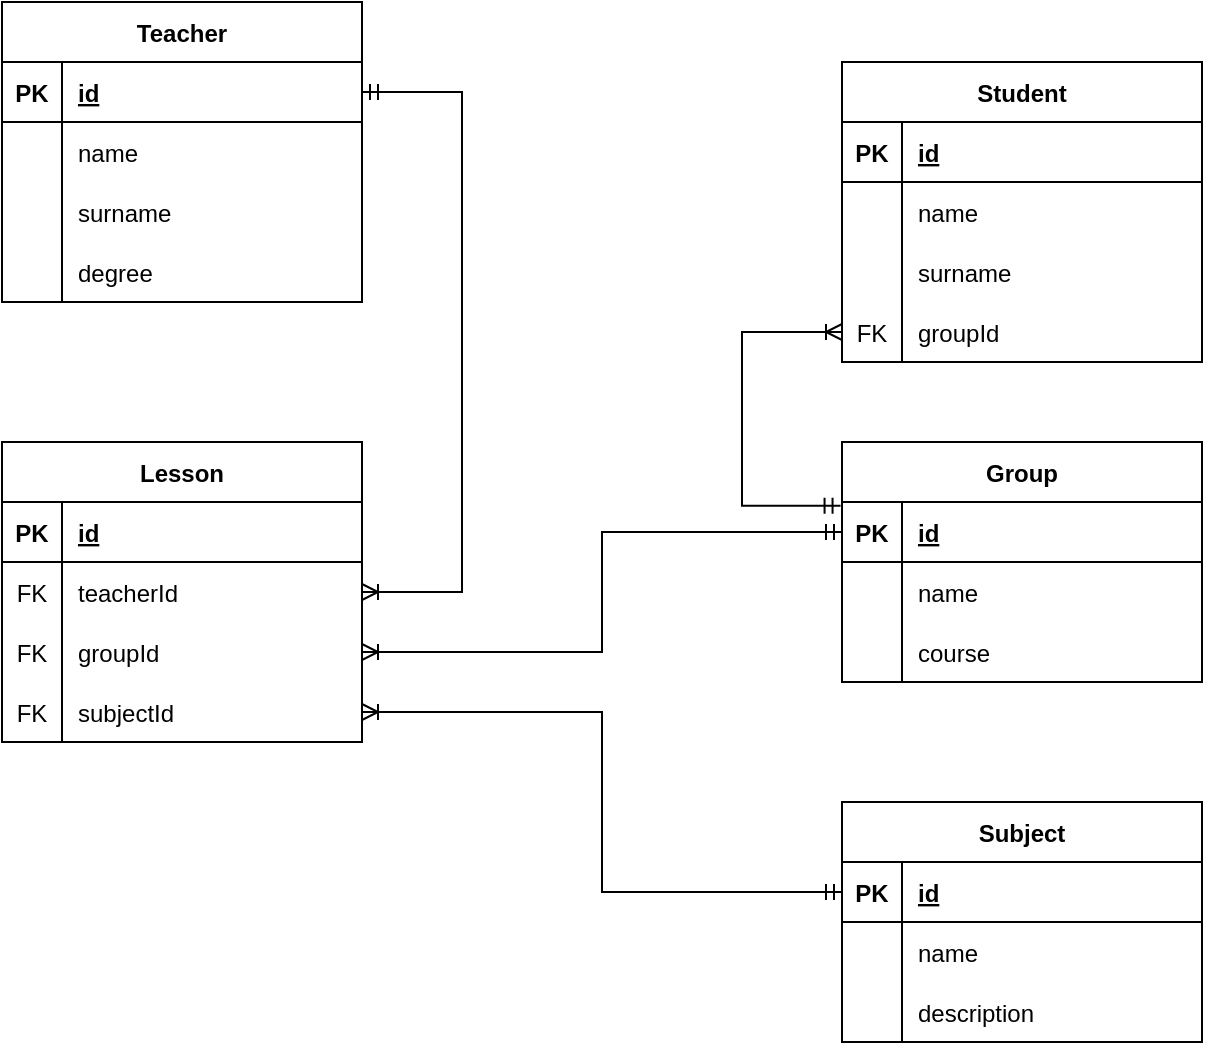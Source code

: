 <mxfile version="20.8.5" type="device"><diagram id="BZ44VCZ7T1BXIDj0Dg8H" name="Страница 1"><mxGraphModel dx="1434" dy="796" grid="1" gridSize="10" guides="1" tooltips="1" connect="1" arrows="1" fold="1" page="1" pageScale="1" pageWidth="827" pageHeight="1169" math="0" shadow="0"><root><mxCell id="0"/><mxCell id="1" parent="0"/><mxCell id="q9cWxl9oD0xAKSiCsaUz-1" value="Teacher" style="shape=table;startSize=30;container=1;collapsible=1;childLayout=tableLayout;fixedRows=1;rowLines=0;fontStyle=1;align=center;resizeLast=1;" parent="1" vertex="1"><mxGeometry x="60" y="20" width="180" height="150" as="geometry"/></mxCell><mxCell id="q9cWxl9oD0xAKSiCsaUz-2" value="" style="shape=tableRow;horizontal=0;startSize=0;swimlaneHead=0;swimlaneBody=0;fillColor=none;collapsible=0;dropTarget=0;points=[[0,0.5],[1,0.5]];portConstraint=eastwest;top=0;left=0;right=0;bottom=1;" parent="q9cWxl9oD0xAKSiCsaUz-1" vertex="1"><mxGeometry y="30" width="180" height="30" as="geometry"/></mxCell><mxCell id="q9cWxl9oD0xAKSiCsaUz-3" value="PK" style="shape=partialRectangle;connectable=0;fillColor=none;top=0;left=0;bottom=0;right=0;fontStyle=1;overflow=hidden;" parent="q9cWxl9oD0xAKSiCsaUz-2" vertex="1"><mxGeometry width="30" height="30" as="geometry"><mxRectangle width="30" height="30" as="alternateBounds"/></mxGeometry></mxCell><mxCell id="q9cWxl9oD0xAKSiCsaUz-4" value="id" style="shape=partialRectangle;connectable=0;fillColor=none;top=0;left=0;bottom=0;right=0;align=left;spacingLeft=6;fontStyle=5;overflow=hidden;" parent="q9cWxl9oD0xAKSiCsaUz-2" vertex="1"><mxGeometry x="30" width="150" height="30" as="geometry"><mxRectangle width="150" height="30" as="alternateBounds"/></mxGeometry></mxCell><mxCell id="q9cWxl9oD0xAKSiCsaUz-5" value="" style="shape=tableRow;horizontal=0;startSize=0;swimlaneHead=0;swimlaneBody=0;fillColor=none;collapsible=0;dropTarget=0;points=[[0,0.5],[1,0.5]];portConstraint=eastwest;top=0;left=0;right=0;bottom=0;" parent="q9cWxl9oD0xAKSiCsaUz-1" vertex="1"><mxGeometry y="60" width="180" height="30" as="geometry"/></mxCell><mxCell id="q9cWxl9oD0xAKSiCsaUz-6" value="" style="shape=partialRectangle;connectable=0;fillColor=none;top=0;left=0;bottom=0;right=0;editable=1;overflow=hidden;" parent="q9cWxl9oD0xAKSiCsaUz-5" vertex="1"><mxGeometry width="30" height="30" as="geometry"><mxRectangle width="30" height="30" as="alternateBounds"/></mxGeometry></mxCell><mxCell id="q9cWxl9oD0xAKSiCsaUz-7" value="name " style="shape=partialRectangle;connectable=0;fillColor=none;top=0;left=0;bottom=0;right=0;align=left;spacingLeft=6;overflow=hidden;" parent="q9cWxl9oD0xAKSiCsaUz-5" vertex="1"><mxGeometry x="30" width="150" height="30" as="geometry"><mxRectangle width="150" height="30" as="alternateBounds"/></mxGeometry></mxCell><mxCell id="q9cWxl9oD0xAKSiCsaUz-8" value="" style="shape=tableRow;horizontal=0;startSize=0;swimlaneHead=0;swimlaneBody=0;fillColor=none;collapsible=0;dropTarget=0;points=[[0,0.5],[1,0.5]];portConstraint=eastwest;top=0;left=0;right=0;bottom=0;" parent="q9cWxl9oD0xAKSiCsaUz-1" vertex="1"><mxGeometry y="90" width="180" height="30" as="geometry"/></mxCell><mxCell id="q9cWxl9oD0xAKSiCsaUz-9" value="" style="shape=partialRectangle;connectable=0;fillColor=none;top=0;left=0;bottom=0;right=0;editable=1;overflow=hidden;" parent="q9cWxl9oD0xAKSiCsaUz-8" vertex="1"><mxGeometry width="30" height="30" as="geometry"><mxRectangle width="30" height="30" as="alternateBounds"/></mxGeometry></mxCell><mxCell id="q9cWxl9oD0xAKSiCsaUz-10" value="surname" style="shape=partialRectangle;connectable=0;fillColor=none;top=0;left=0;bottom=0;right=0;align=left;spacingLeft=6;overflow=hidden;" parent="q9cWxl9oD0xAKSiCsaUz-8" vertex="1"><mxGeometry x="30" width="150" height="30" as="geometry"><mxRectangle width="150" height="30" as="alternateBounds"/></mxGeometry></mxCell><mxCell id="q9cWxl9oD0xAKSiCsaUz-11" value="" style="shape=tableRow;horizontal=0;startSize=0;swimlaneHead=0;swimlaneBody=0;fillColor=none;collapsible=0;dropTarget=0;points=[[0,0.5],[1,0.5]];portConstraint=eastwest;top=0;left=0;right=0;bottom=0;" parent="q9cWxl9oD0xAKSiCsaUz-1" vertex="1"><mxGeometry y="120" width="180" height="30" as="geometry"/></mxCell><mxCell id="q9cWxl9oD0xAKSiCsaUz-12" value="" style="shape=partialRectangle;connectable=0;fillColor=none;top=0;left=0;bottom=0;right=0;editable=1;overflow=hidden;" parent="q9cWxl9oD0xAKSiCsaUz-11" vertex="1"><mxGeometry width="30" height="30" as="geometry"><mxRectangle width="30" height="30" as="alternateBounds"/></mxGeometry></mxCell><mxCell id="q9cWxl9oD0xAKSiCsaUz-13" value="degree" style="shape=partialRectangle;connectable=0;fillColor=none;top=0;left=0;bottom=0;right=0;align=left;spacingLeft=6;overflow=hidden;" parent="q9cWxl9oD0xAKSiCsaUz-11" vertex="1"><mxGeometry x="30" width="150" height="30" as="geometry"><mxRectangle width="150" height="30" as="alternateBounds"/></mxGeometry></mxCell><mxCell id="q9cWxl9oD0xAKSiCsaUz-14" value="Student" style="shape=table;startSize=30;container=1;collapsible=1;childLayout=tableLayout;fixedRows=1;rowLines=0;fontStyle=1;align=center;resizeLast=1;" parent="1" vertex="1"><mxGeometry x="480" y="50" width="180" height="150" as="geometry"/></mxCell><mxCell id="q9cWxl9oD0xAKSiCsaUz-15" value="" style="shape=tableRow;horizontal=0;startSize=0;swimlaneHead=0;swimlaneBody=0;fillColor=none;collapsible=0;dropTarget=0;points=[[0,0.5],[1,0.5]];portConstraint=eastwest;top=0;left=0;right=0;bottom=1;" parent="q9cWxl9oD0xAKSiCsaUz-14" vertex="1"><mxGeometry y="30" width="180" height="30" as="geometry"/></mxCell><mxCell id="q9cWxl9oD0xAKSiCsaUz-16" value="PK" style="shape=partialRectangle;connectable=0;fillColor=none;top=0;left=0;bottom=0;right=0;fontStyle=1;overflow=hidden;" parent="q9cWxl9oD0xAKSiCsaUz-15" vertex="1"><mxGeometry width="30" height="30" as="geometry"><mxRectangle width="30" height="30" as="alternateBounds"/></mxGeometry></mxCell><mxCell id="q9cWxl9oD0xAKSiCsaUz-17" value="id" style="shape=partialRectangle;connectable=0;fillColor=none;top=0;left=0;bottom=0;right=0;align=left;spacingLeft=6;fontStyle=5;overflow=hidden;" parent="q9cWxl9oD0xAKSiCsaUz-15" vertex="1"><mxGeometry x="30" width="150" height="30" as="geometry"><mxRectangle width="150" height="30" as="alternateBounds"/></mxGeometry></mxCell><mxCell id="q9cWxl9oD0xAKSiCsaUz-18" value="" style="shape=tableRow;horizontal=0;startSize=0;swimlaneHead=0;swimlaneBody=0;fillColor=none;collapsible=0;dropTarget=0;points=[[0,0.5],[1,0.5]];portConstraint=eastwest;top=0;left=0;right=0;bottom=0;" parent="q9cWxl9oD0xAKSiCsaUz-14" vertex="1"><mxGeometry y="60" width="180" height="30" as="geometry"/></mxCell><mxCell id="q9cWxl9oD0xAKSiCsaUz-19" value="" style="shape=partialRectangle;connectable=0;fillColor=none;top=0;left=0;bottom=0;right=0;editable=1;overflow=hidden;" parent="q9cWxl9oD0xAKSiCsaUz-18" vertex="1"><mxGeometry width="30" height="30" as="geometry"><mxRectangle width="30" height="30" as="alternateBounds"/></mxGeometry></mxCell><mxCell id="q9cWxl9oD0xAKSiCsaUz-20" value="name " style="shape=partialRectangle;connectable=0;fillColor=none;top=0;left=0;bottom=0;right=0;align=left;spacingLeft=6;overflow=hidden;" parent="q9cWxl9oD0xAKSiCsaUz-18" vertex="1"><mxGeometry x="30" width="150" height="30" as="geometry"><mxRectangle width="150" height="30" as="alternateBounds"/></mxGeometry></mxCell><mxCell id="q9cWxl9oD0xAKSiCsaUz-21" value="" style="shape=tableRow;horizontal=0;startSize=0;swimlaneHead=0;swimlaneBody=0;fillColor=none;collapsible=0;dropTarget=0;points=[[0,0.5],[1,0.5]];portConstraint=eastwest;top=0;left=0;right=0;bottom=0;" parent="q9cWxl9oD0xAKSiCsaUz-14" vertex="1"><mxGeometry y="90" width="180" height="30" as="geometry"/></mxCell><mxCell id="q9cWxl9oD0xAKSiCsaUz-22" value="" style="shape=partialRectangle;connectable=0;fillColor=none;top=0;left=0;bottom=0;right=0;editable=1;overflow=hidden;" parent="q9cWxl9oD0xAKSiCsaUz-21" vertex="1"><mxGeometry width="30" height="30" as="geometry"><mxRectangle width="30" height="30" as="alternateBounds"/></mxGeometry></mxCell><mxCell id="q9cWxl9oD0xAKSiCsaUz-23" value="surname" style="shape=partialRectangle;connectable=0;fillColor=none;top=0;left=0;bottom=0;right=0;align=left;spacingLeft=6;overflow=hidden;" parent="q9cWxl9oD0xAKSiCsaUz-21" vertex="1"><mxGeometry x="30" width="150" height="30" as="geometry"><mxRectangle width="150" height="30" as="alternateBounds"/></mxGeometry></mxCell><mxCell id="q9cWxl9oD0xAKSiCsaUz-24" value="" style="shape=tableRow;horizontal=0;startSize=0;swimlaneHead=0;swimlaneBody=0;fillColor=none;collapsible=0;dropTarget=0;points=[[0,0.5],[1,0.5]];portConstraint=eastwest;top=0;left=0;right=0;bottom=0;" parent="q9cWxl9oD0xAKSiCsaUz-14" vertex="1"><mxGeometry y="120" width="180" height="30" as="geometry"/></mxCell><mxCell id="q9cWxl9oD0xAKSiCsaUz-25" value="FK" style="shape=partialRectangle;connectable=0;fillColor=none;top=0;left=0;bottom=0;right=0;editable=1;overflow=hidden;" parent="q9cWxl9oD0xAKSiCsaUz-24" vertex="1"><mxGeometry width="30" height="30" as="geometry"><mxRectangle width="30" height="30" as="alternateBounds"/></mxGeometry></mxCell><mxCell id="q9cWxl9oD0xAKSiCsaUz-26" value="groupId" style="shape=partialRectangle;connectable=0;fillColor=none;top=0;left=0;bottom=0;right=0;align=left;spacingLeft=6;overflow=hidden;" parent="q9cWxl9oD0xAKSiCsaUz-24" vertex="1"><mxGeometry x="30" width="150" height="30" as="geometry"><mxRectangle width="150" height="30" as="alternateBounds"/></mxGeometry></mxCell><mxCell id="q9cWxl9oD0xAKSiCsaUz-54" value="Subject" style="shape=table;startSize=30;container=1;collapsible=1;childLayout=tableLayout;fixedRows=1;rowLines=0;fontStyle=1;align=center;resizeLast=1;" parent="1" vertex="1"><mxGeometry x="480" y="420" width="180" height="120" as="geometry"/></mxCell><mxCell id="q9cWxl9oD0xAKSiCsaUz-55" value="" style="shape=tableRow;horizontal=0;startSize=0;swimlaneHead=0;swimlaneBody=0;fillColor=none;collapsible=0;dropTarget=0;points=[[0,0.5],[1,0.5]];portConstraint=eastwest;top=0;left=0;right=0;bottom=1;" parent="q9cWxl9oD0xAKSiCsaUz-54" vertex="1"><mxGeometry y="30" width="180" height="30" as="geometry"/></mxCell><mxCell id="q9cWxl9oD0xAKSiCsaUz-56" value="PK" style="shape=partialRectangle;connectable=0;fillColor=none;top=0;left=0;bottom=0;right=0;fontStyle=1;overflow=hidden;" parent="q9cWxl9oD0xAKSiCsaUz-55" vertex="1"><mxGeometry width="30" height="30" as="geometry"><mxRectangle width="30" height="30" as="alternateBounds"/></mxGeometry></mxCell><mxCell id="q9cWxl9oD0xAKSiCsaUz-57" value="id" style="shape=partialRectangle;connectable=0;fillColor=none;top=0;left=0;bottom=0;right=0;align=left;spacingLeft=6;fontStyle=5;overflow=hidden;" parent="q9cWxl9oD0xAKSiCsaUz-55" vertex="1"><mxGeometry x="30" width="150" height="30" as="geometry"><mxRectangle width="150" height="30" as="alternateBounds"/></mxGeometry></mxCell><mxCell id="q9cWxl9oD0xAKSiCsaUz-58" value="" style="shape=tableRow;horizontal=0;startSize=0;swimlaneHead=0;swimlaneBody=0;fillColor=none;collapsible=0;dropTarget=0;points=[[0,0.5],[1,0.5]];portConstraint=eastwest;top=0;left=0;right=0;bottom=0;" parent="q9cWxl9oD0xAKSiCsaUz-54" vertex="1"><mxGeometry y="60" width="180" height="30" as="geometry"/></mxCell><mxCell id="q9cWxl9oD0xAKSiCsaUz-59" value="" style="shape=partialRectangle;connectable=0;fillColor=none;top=0;left=0;bottom=0;right=0;editable=1;overflow=hidden;" parent="q9cWxl9oD0xAKSiCsaUz-58" vertex="1"><mxGeometry width="30" height="30" as="geometry"><mxRectangle width="30" height="30" as="alternateBounds"/></mxGeometry></mxCell><mxCell id="q9cWxl9oD0xAKSiCsaUz-60" value="name" style="shape=partialRectangle;connectable=0;fillColor=none;top=0;left=0;bottom=0;right=0;align=left;spacingLeft=6;overflow=hidden;" parent="q9cWxl9oD0xAKSiCsaUz-58" vertex="1"><mxGeometry x="30" width="150" height="30" as="geometry"><mxRectangle width="150" height="30" as="alternateBounds"/></mxGeometry></mxCell><mxCell id="q9cWxl9oD0xAKSiCsaUz-61" value="" style="shape=tableRow;horizontal=0;startSize=0;swimlaneHead=0;swimlaneBody=0;fillColor=none;collapsible=0;dropTarget=0;points=[[0,0.5],[1,0.5]];portConstraint=eastwest;top=0;left=0;right=0;bottom=0;" parent="q9cWxl9oD0xAKSiCsaUz-54" vertex="1"><mxGeometry y="90" width="180" height="30" as="geometry"/></mxCell><mxCell id="q9cWxl9oD0xAKSiCsaUz-62" value="" style="shape=partialRectangle;connectable=0;fillColor=none;top=0;left=0;bottom=0;right=0;editable=1;overflow=hidden;" parent="q9cWxl9oD0xAKSiCsaUz-61" vertex="1"><mxGeometry width="30" height="30" as="geometry"><mxRectangle width="30" height="30" as="alternateBounds"/></mxGeometry></mxCell><mxCell id="q9cWxl9oD0xAKSiCsaUz-63" value="description" style="shape=partialRectangle;connectable=0;fillColor=none;top=0;left=0;bottom=0;right=0;align=left;spacingLeft=6;overflow=hidden;" parent="q9cWxl9oD0xAKSiCsaUz-61" vertex="1"><mxGeometry x="30" width="150" height="30" as="geometry"><mxRectangle width="150" height="30" as="alternateBounds"/></mxGeometry></mxCell><mxCell id="q9cWxl9oD0xAKSiCsaUz-67" value="Lesson" style="shape=table;startSize=30;container=1;collapsible=1;childLayout=tableLayout;fixedRows=1;rowLines=0;fontStyle=1;align=center;resizeLast=1;" parent="1" vertex="1"><mxGeometry x="60" y="240" width="180" height="150" as="geometry"><mxRectangle x="60" y="240" width="80" height="30" as="alternateBounds"/></mxGeometry></mxCell><mxCell id="q9cWxl9oD0xAKSiCsaUz-68" value="" style="shape=tableRow;horizontal=0;startSize=0;swimlaneHead=0;swimlaneBody=0;fillColor=none;collapsible=0;dropTarget=0;points=[[0,0.5],[1,0.5]];portConstraint=eastwest;top=0;left=0;right=0;bottom=1;" parent="q9cWxl9oD0xAKSiCsaUz-67" vertex="1"><mxGeometry y="30" width="180" height="30" as="geometry"/></mxCell><mxCell id="q9cWxl9oD0xAKSiCsaUz-69" value="PK" style="shape=partialRectangle;connectable=0;fillColor=none;top=0;left=0;bottom=0;right=0;fontStyle=1;overflow=hidden;" parent="q9cWxl9oD0xAKSiCsaUz-68" vertex="1"><mxGeometry width="30" height="30" as="geometry"><mxRectangle width="30" height="30" as="alternateBounds"/></mxGeometry></mxCell><mxCell id="q9cWxl9oD0xAKSiCsaUz-70" value="id" style="shape=partialRectangle;connectable=0;fillColor=none;top=0;left=0;bottom=0;right=0;align=left;spacingLeft=6;fontStyle=5;overflow=hidden;" parent="q9cWxl9oD0xAKSiCsaUz-68" vertex="1"><mxGeometry x="30" width="150" height="30" as="geometry"><mxRectangle width="150" height="30" as="alternateBounds"/></mxGeometry></mxCell><mxCell id="q9cWxl9oD0xAKSiCsaUz-71" value="" style="shape=tableRow;horizontal=0;startSize=0;swimlaneHead=0;swimlaneBody=0;fillColor=none;collapsible=0;dropTarget=0;points=[[0,0.5],[1,0.5]];portConstraint=eastwest;top=0;left=0;right=0;bottom=0;" parent="q9cWxl9oD0xAKSiCsaUz-67" vertex="1"><mxGeometry y="60" width="180" height="30" as="geometry"/></mxCell><mxCell id="q9cWxl9oD0xAKSiCsaUz-72" value="FK" style="shape=partialRectangle;connectable=0;fillColor=none;top=0;left=0;bottom=0;right=0;editable=1;overflow=hidden;" parent="q9cWxl9oD0xAKSiCsaUz-71" vertex="1"><mxGeometry width="30" height="30" as="geometry"><mxRectangle width="30" height="30" as="alternateBounds"/></mxGeometry></mxCell><mxCell id="q9cWxl9oD0xAKSiCsaUz-73" value="teacherId" style="shape=partialRectangle;connectable=0;fillColor=none;top=0;left=0;bottom=0;right=0;align=left;spacingLeft=6;overflow=hidden;" parent="q9cWxl9oD0xAKSiCsaUz-71" vertex="1"><mxGeometry x="30" width="150" height="30" as="geometry"><mxRectangle width="150" height="30" as="alternateBounds"/></mxGeometry></mxCell><mxCell id="q9cWxl9oD0xAKSiCsaUz-74" value="" style="shape=tableRow;horizontal=0;startSize=0;swimlaneHead=0;swimlaneBody=0;fillColor=none;collapsible=0;dropTarget=0;points=[[0,0.5],[1,0.5]];portConstraint=eastwest;top=0;left=0;right=0;bottom=0;" parent="q9cWxl9oD0xAKSiCsaUz-67" vertex="1"><mxGeometry y="90" width="180" height="30" as="geometry"/></mxCell><mxCell id="q9cWxl9oD0xAKSiCsaUz-75" value="FK" style="shape=partialRectangle;connectable=0;fillColor=none;top=0;left=0;bottom=0;right=0;editable=1;overflow=hidden;" parent="q9cWxl9oD0xAKSiCsaUz-74" vertex="1"><mxGeometry width="30" height="30" as="geometry"><mxRectangle width="30" height="30" as="alternateBounds"/></mxGeometry></mxCell><mxCell id="q9cWxl9oD0xAKSiCsaUz-76" value="groupId" style="shape=partialRectangle;connectable=0;fillColor=none;top=0;left=0;bottom=0;right=0;align=left;spacingLeft=6;overflow=hidden;" parent="q9cWxl9oD0xAKSiCsaUz-74" vertex="1"><mxGeometry x="30" width="150" height="30" as="geometry"><mxRectangle width="150" height="30" as="alternateBounds"/></mxGeometry></mxCell><mxCell id="q9cWxl9oD0xAKSiCsaUz-77" value="" style="shape=tableRow;horizontal=0;startSize=0;swimlaneHead=0;swimlaneBody=0;fillColor=none;collapsible=0;dropTarget=0;points=[[0,0.5],[1,0.5]];portConstraint=eastwest;top=0;left=0;right=0;bottom=0;" parent="q9cWxl9oD0xAKSiCsaUz-67" vertex="1"><mxGeometry y="120" width="180" height="30" as="geometry"/></mxCell><mxCell id="q9cWxl9oD0xAKSiCsaUz-78" value="FK" style="shape=partialRectangle;connectable=0;fillColor=none;top=0;left=0;bottom=0;right=0;editable=1;overflow=hidden;" parent="q9cWxl9oD0xAKSiCsaUz-77" vertex="1"><mxGeometry width="30" height="30" as="geometry"><mxRectangle width="30" height="30" as="alternateBounds"/></mxGeometry></mxCell><mxCell id="q9cWxl9oD0xAKSiCsaUz-79" value="subjectId" style="shape=partialRectangle;connectable=0;fillColor=none;top=0;left=0;bottom=0;right=0;align=left;spacingLeft=6;overflow=hidden;" parent="q9cWxl9oD0xAKSiCsaUz-77" vertex="1"><mxGeometry x="30" width="150" height="30" as="geometry"><mxRectangle width="150" height="30" as="alternateBounds"/></mxGeometry></mxCell><mxCell id="q9cWxl9oD0xAKSiCsaUz-80" value="Group" style="shape=table;startSize=30;container=1;collapsible=1;childLayout=tableLayout;fixedRows=1;rowLines=0;fontStyle=1;align=center;resizeLast=1;" parent="1" vertex="1"><mxGeometry x="480" y="240" width="180" height="120" as="geometry"/></mxCell><mxCell id="q9cWxl9oD0xAKSiCsaUz-81" value="" style="shape=tableRow;horizontal=0;startSize=0;swimlaneHead=0;swimlaneBody=0;fillColor=none;collapsible=0;dropTarget=0;points=[[0,0.5],[1,0.5]];portConstraint=eastwest;top=0;left=0;right=0;bottom=1;" parent="q9cWxl9oD0xAKSiCsaUz-80" vertex="1"><mxGeometry y="30" width="180" height="30" as="geometry"/></mxCell><mxCell id="q9cWxl9oD0xAKSiCsaUz-82" value="PK" style="shape=partialRectangle;connectable=0;fillColor=none;top=0;left=0;bottom=0;right=0;fontStyle=1;overflow=hidden;" parent="q9cWxl9oD0xAKSiCsaUz-81" vertex="1"><mxGeometry width="30" height="30" as="geometry"><mxRectangle width="30" height="30" as="alternateBounds"/></mxGeometry></mxCell><mxCell id="q9cWxl9oD0xAKSiCsaUz-83" value="id" style="shape=partialRectangle;connectable=0;fillColor=none;top=0;left=0;bottom=0;right=0;align=left;spacingLeft=6;fontStyle=5;overflow=hidden;" parent="q9cWxl9oD0xAKSiCsaUz-81" vertex="1"><mxGeometry x="30" width="150" height="30" as="geometry"><mxRectangle width="150" height="30" as="alternateBounds"/></mxGeometry></mxCell><mxCell id="q9cWxl9oD0xAKSiCsaUz-84" value="" style="shape=tableRow;horizontal=0;startSize=0;swimlaneHead=0;swimlaneBody=0;fillColor=none;collapsible=0;dropTarget=0;points=[[0,0.5],[1,0.5]];portConstraint=eastwest;top=0;left=0;right=0;bottom=0;" parent="q9cWxl9oD0xAKSiCsaUz-80" vertex="1"><mxGeometry y="60" width="180" height="30" as="geometry"/></mxCell><mxCell id="q9cWxl9oD0xAKSiCsaUz-85" value="" style="shape=partialRectangle;connectable=0;fillColor=none;top=0;left=0;bottom=0;right=0;editable=1;overflow=hidden;" parent="q9cWxl9oD0xAKSiCsaUz-84" vertex="1"><mxGeometry width="30" height="30" as="geometry"><mxRectangle width="30" height="30" as="alternateBounds"/></mxGeometry></mxCell><mxCell id="q9cWxl9oD0xAKSiCsaUz-86" value="name" style="shape=partialRectangle;connectable=0;fillColor=none;top=0;left=0;bottom=0;right=0;align=left;spacingLeft=6;overflow=hidden;" parent="q9cWxl9oD0xAKSiCsaUz-84" vertex="1"><mxGeometry x="30" width="150" height="30" as="geometry"><mxRectangle width="150" height="30" as="alternateBounds"/></mxGeometry></mxCell><mxCell id="q9cWxl9oD0xAKSiCsaUz-87" value="" style="shape=tableRow;horizontal=0;startSize=0;swimlaneHead=0;swimlaneBody=0;fillColor=none;collapsible=0;dropTarget=0;points=[[0,0.5],[1,0.5]];portConstraint=eastwest;top=0;left=0;right=0;bottom=0;" parent="q9cWxl9oD0xAKSiCsaUz-80" vertex="1"><mxGeometry y="90" width="180" height="30" as="geometry"/></mxCell><mxCell id="q9cWxl9oD0xAKSiCsaUz-88" value="" style="shape=partialRectangle;connectable=0;fillColor=none;top=0;left=0;bottom=0;right=0;editable=1;overflow=hidden;" parent="q9cWxl9oD0xAKSiCsaUz-87" vertex="1"><mxGeometry width="30" height="30" as="geometry"><mxRectangle width="30" height="30" as="alternateBounds"/></mxGeometry></mxCell><mxCell id="q9cWxl9oD0xAKSiCsaUz-89" value="course" style="shape=partialRectangle;connectable=0;fillColor=none;top=0;left=0;bottom=0;right=0;align=left;spacingLeft=6;overflow=hidden;" parent="q9cWxl9oD0xAKSiCsaUz-87" vertex="1"><mxGeometry x="30" width="150" height="30" as="geometry"><mxRectangle width="150" height="30" as="alternateBounds"/></mxGeometry></mxCell><mxCell id="q9cWxl9oD0xAKSiCsaUz-93" value="" style="fontSize=12;html=1;endArrow=ERoneToMany;startArrow=ERmandOne;rounded=0;edgeStyle=orthogonalEdgeStyle;exitX=0;exitY=0.5;exitDx=0;exitDy=0;entryX=1;entryY=0.5;entryDx=0;entryDy=0;" parent="1" source="q9cWxl9oD0xAKSiCsaUz-55" target="q9cWxl9oD0xAKSiCsaUz-77" edge="1"><mxGeometry width="100" height="100" relative="1" as="geometry"><mxPoint x="430" y="460" as="sourcePoint"/><mxPoint x="340" y="370" as="targetPoint"/></mxGeometry></mxCell><mxCell id="q9cWxl9oD0xAKSiCsaUz-95" value="" style="fontSize=12;html=1;endArrow=ERoneToMany;startArrow=ERmandOne;rounded=0;edgeStyle=orthogonalEdgeStyle;exitX=-0.004;exitY=0.062;exitDx=0;exitDy=0;entryX=0;entryY=0.5;entryDx=0;entryDy=0;exitPerimeter=0;" parent="1" source="q9cWxl9oD0xAKSiCsaUz-81" target="q9cWxl9oD0xAKSiCsaUz-24" edge="1"><mxGeometry width="100" height="100" relative="1" as="geometry"><mxPoint x="490.0" y="295" as="sourcePoint"/><mxPoint x="430" y="330" as="targetPoint"/><Array as="points"><mxPoint x="430" y="272"/><mxPoint x="430" y="185"/></Array></mxGeometry></mxCell><mxCell id="q9cWxl9oD0xAKSiCsaUz-97" value="" style="fontSize=12;html=1;endArrow=ERoneToMany;startArrow=ERmandOne;rounded=0;edgeStyle=orthogonalEdgeStyle;exitX=0;exitY=0.5;exitDx=0;exitDy=0;entryX=1;entryY=0.5;entryDx=0;entryDy=0;" parent="1" source="q9cWxl9oD0xAKSiCsaUz-81" target="q9cWxl9oD0xAKSiCsaUz-74" edge="1"><mxGeometry width="100" height="100" relative="1" as="geometry"><mxPoint x="489.28" y="281.86" as="sourcePoint"/><mxPoint x="490" y="195" as="targetPoint"/><Array as="points"/></mxGeometry></mxCell><mxCell id="q9cWxl9oD0xAKSiCsaUz-98" value="" style="fontSize=12;html=1;endArrow=ERoneToMany;startArrow=ERmandOne;rounded=0;edgeStyle=orthogonalEdgeStyle;exitX=1;exitY=0.5;exitDx=0;exitDy=0;entryX=1;entryY=0.5;entryDx=0;entryDy=0;" parent="1" source="q9cWxl9oD0xAKSiCsaUz-2" target="q9cWxl9oD0xAKSiCsaUz-71" edge="1"><mxGeometry width="100" height="100" relative="1" as="geometry"><mxPoint x="490.0" y="295" as="sourcePoint"/><mxPoint x="280" y="140" as="targetPoint"/><Array as="points"><mxPoint x="290" y="65"/><mxPoint x="290" y="315"/></Array></mxGeometry></mxCell></root></mxGraphModel></diagram></mxfile>